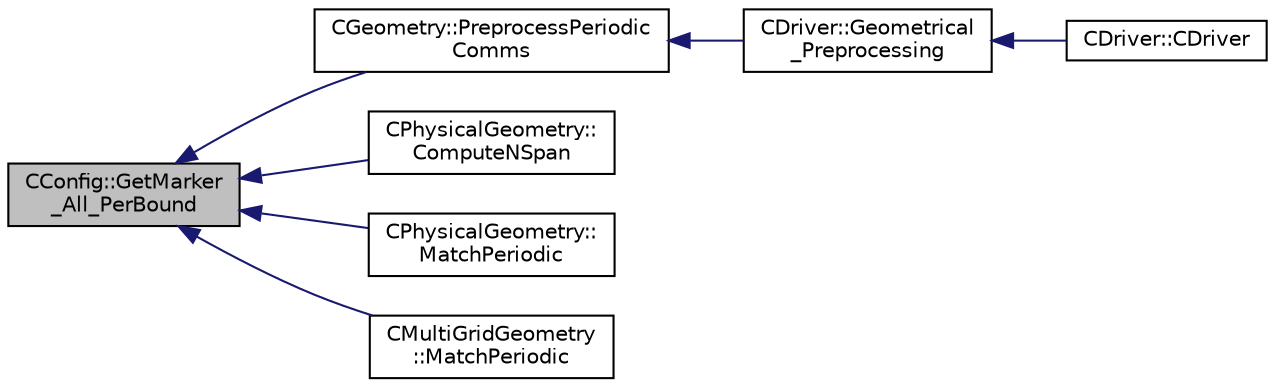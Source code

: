 digraph "CConfig::GetMarker_All_PerBound"
{
  edge [fontname="Helvetica",fontsize="10",labelfontname="Helvetica",labelfontsize="10"];
  node [fontname="Helvetica",fontsize="10",shape=record];
  rankdir="LR";
  Node6732 [label="CConfig::GetMarker\l_All_PerBound",height=0.2,width=0.4,color="black", fillcolor="grey75", style="filled", fontcolor="black"];
  Node6732 -> Node6733 [dir="back",color="midnightblue",fontsize="10",style="solid",fontname="Helvetica"];
  Node6733 [label="CGeometry::PreprocessPeriodic\lComms",height=0.2,width=0.4,color="black", fillcolor="white", style="filled",URL="$class_c_geometry.html#a7c4fd8aa54722efc3d52a7cb70485ecb",tooltip="Routine to set up persistent data structures for periodic communications. "];
  Node6733 -> Node6734 [dir="back",color="midnightblue",fontsize="10",style="solid",fontname="Helvetica"];
  Node6734 [label="CDriver::Geometrical\l_Preprocessing",height=0.2,width=0.4,color="black", fillcolor="white", style="filled",URL="$class_c_driver.html#ad3d55fa299acdb779a7772bcee249004",tooltip="Construction of the edge-based data structure and the multigrid structure. "];
  Node6734 -> Node6735 [dir="back",color="midnightblue",fontsize="10",style="solid",fontname="Helvetica"];
  Node6735 [label="CDriver::CDriver",height=0.2,width=0.4,color="black", fillcolor="white", style="filled",URL="$class_c_driver.html#a3fca4a013a6efa9bbb38fe78a86b5f3d",tooltip="Constructor of the class. "];
  Node6732 -> Node6736 [dir="back",color="midnightblue",fontsize="10",style="solid",fontname="Helvetica"];
  Node6736 [label="CPhysicalGeometry::\lComputeNSpan",height=0.2,width=0.4,color="black", fillcolor="white", style="filled",URL="$class_c_physical_geometry.html#a9aa84f4877184465391ad944264e2c12",tooltip="Set number of span wise level for turbomachinery computation. "];
  Node6732 -> Node6737 [dir="back",color="midnightblue",fontsize="10",style="solid",fontname="Helvetica"];
  Node6737 [label="CPhysicalGeometry::\lMatchPeriodic",height=0.2,width=0.4,color="black", fillcolor="white", style="filled",URL="$class_c_physical_geometry.html#a1a784a17c9416b6e7c8a329816bf3339",tooltip="Mach the periodic boundary conditions. "];
  Node6732 -> Node6738 [dir="back",color="midnightblue",fontsize="10",style="solid",fontname="Helvetica"];
  Node6738 [label="CMultiGridGeometry\l::MatchPeriodic",height=0.2,width=0.4,color="black", fillcolor="white", style="filled",URL="$class_c_multi_grid_geometry.html#ac64c4de3ef888d3794d24f056cfd155a",tooltip="Mach the periodic boundary conditions. "];
}
